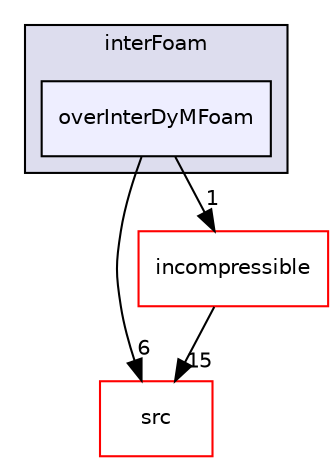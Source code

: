 digraph "applications/solvers/multiphase/interFoam/overInterDyMFoam" {
  bgcolor=transparent;
  compound=true
  node [ fontsize="10", fontname="Helvetica"];
  edge [ labelfontsize="10", labelfontname="Helvetica"];
  subgraph clusterdir_6cbc35a456677982ef0a79ee58fc4be3 {
    graph [ bgcolor="#ddddee", pencolor="black", label="interFoam" fontname="Helvetica", fontsize="10", URL="dir_6cbc35a456677982ef0a79ee58fc4be3.html"]
  dir_4a67e2eaf8bc7d98692c94b309ea8c1f [shape=box, label="overInterDyMFoam", style="filled", fillcolor="#eeeeff", pencolor="black", URL="dir_4a67e2eaf8bc7d98692c94b309ea8c1f.html"];
  }
  dir_68267d1309a1af8e8297ef4c3efbcdba [shape=box label="src" color="red" URL="dir_68267d1309a1af8e8297ef4c3efbcdba.html"];
  dir_2a80a7eee79ab677323c49fed47bf4a4 [shape=box label="incompressible" color="red" URL="dir_2a80a7eee79ab677323c49fed47bf4a4.html"];
  dir_2a80a7eee79ab677323c49fed47bf4a4->dir_68267d1309a1af8e8297ef4c3efbcdba [headlabel="15", labeldistance=1.5 headhref="dir_000016_000499.html"];
  dir_4a67e2eaf8bc7d98692c94b309ea8c1f->dir_68267d1309a1af8e8297ef4c3efbcdba [headlabel="6", labeldistance=1.5 headhref="dir_000075_000499.html"];
  dir_4a67e2eaf8bc7d98692c94b309ea8c1f->dir_2a80a7eee79ab677323c49fed47bf4a4 [headlabel="1", labeldistance=1.5 headhref="dir_000075_000016.html"];
}
